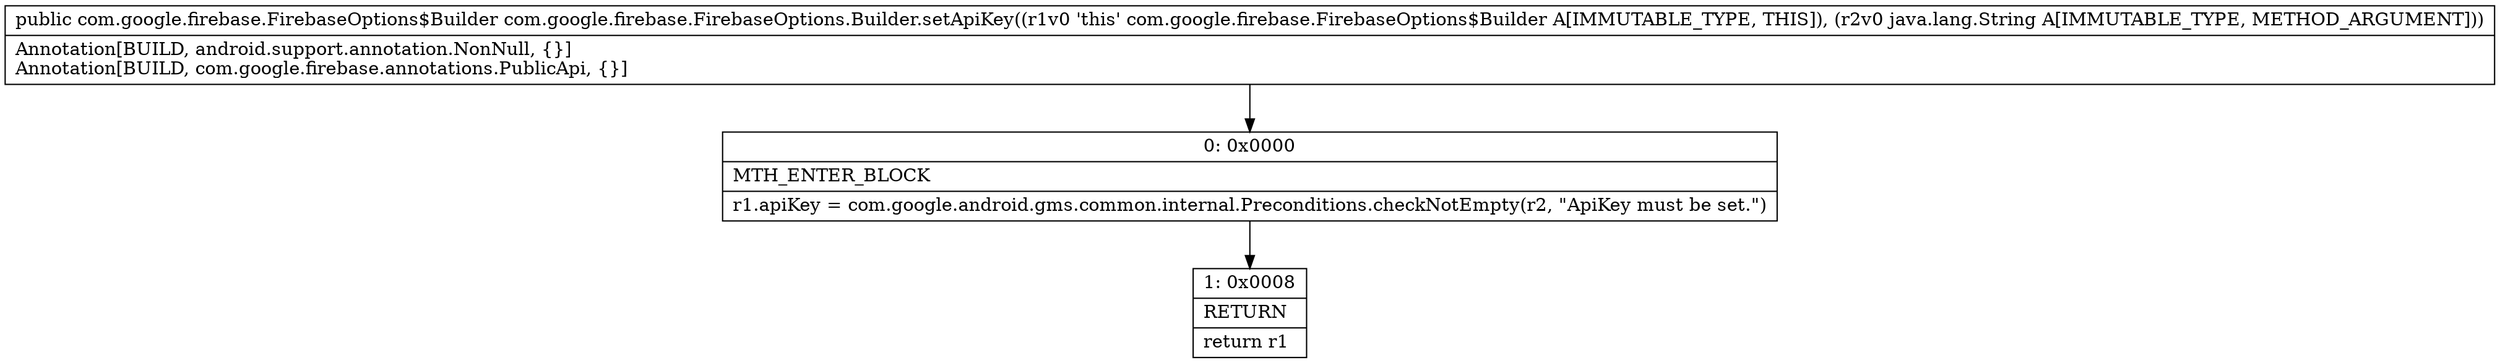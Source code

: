 digraph "CFG forcom.google.firebase.FirebaseOptions.Builder.setApiKey(Ljava\/lang\/String;)Lcom\/google\/firebase\/FirebaseOptions$Builder;" {
Node_0 [shape=record,label="{0\:\ 0x0000|MTH_ENTER_BLOCK\l|r1.apiKey = com.google.android.gms.common.internal.Preconditions.checkNotEmpty(r2, \"ApiKey must be set.\")\l}"];
Node_1 [shape=record,label="{1\:\ 0x0008|RETURN\l|return r1\l}"];
MethodNode[shape=record,label="{public com.google.firebase.FirebaseOptions$Builder com.google.firebase.FirebaseOptions.Builder.setApiKey((r1v0 'this' com.google.firebase.FirebaseOptions$Builder A[IMMUTABLE_TYPE, THIS]), (r2v0 java.lang.String A[IMMUTABLE_TYPE, METHOD_ARGUMENT]))  | Annotation[BUILD, android.support.annotation.NonNull, \{\}]\lAnnotation[BUILD, com.google.firebase.annotations.PublicApi, \{\}]\l}"];
MethodNode -> Node_0;
Node_0 -> Node_1;
}

